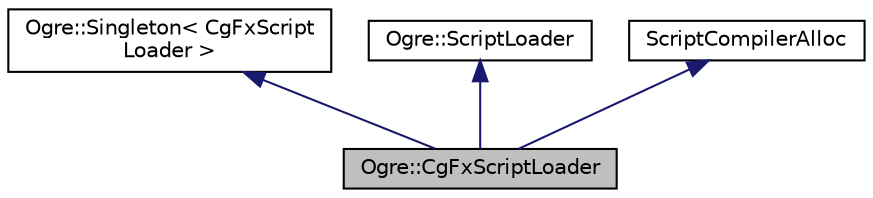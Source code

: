 digraph "Ogre::CgFxScriptLoader"
{
  bgcolor="transparent";
  edge [fontname="Helvetica",fontsize="10",labelfontname="Helvetica",labelfontsize="10"];
  node [fontname="Helvetica",fontsize="10",shape=record];
  Node0 [label="Ogre::CgFxScriptLoader",height=0.2,width=0.4,color="black", fillcolor="grey75", style="filled", fontcolor="black"];
  Node1 -> Node0 [dir="back",color="midnightblue",fontsize="10",style="solid",fontname="Helvetica"];
  Node1 [label="Ogre::Singleton\< CgFxScript\lLoader \>",height=0.2,width=0.4,color="black",URL="$class_ogre_1_1_singleton.html"];
  Node2 -> Node0 [dir="back",color="midnightblue",fontsize="10",style="solid",fontname="Helvetica"];
  Node2 [label="Ogre::ScriptLoader",height=0.2,width=0.4,color="black",URL="$class_ogre_1_1_script_loader.html",tooltip="Abstract class defining the interface used by classes which wish to perform script loading to define ..."];
  Node3 -> Node0 [dir="back",color="midnightblue",fontsize="10",style="solid",fontname="Helvetica"];
  Node3 [label="ScriptCompilerAlloc",height=0.2,width=0.4,color="black",URL="$class_ogre_1_1_allocated_object.html"];
}

